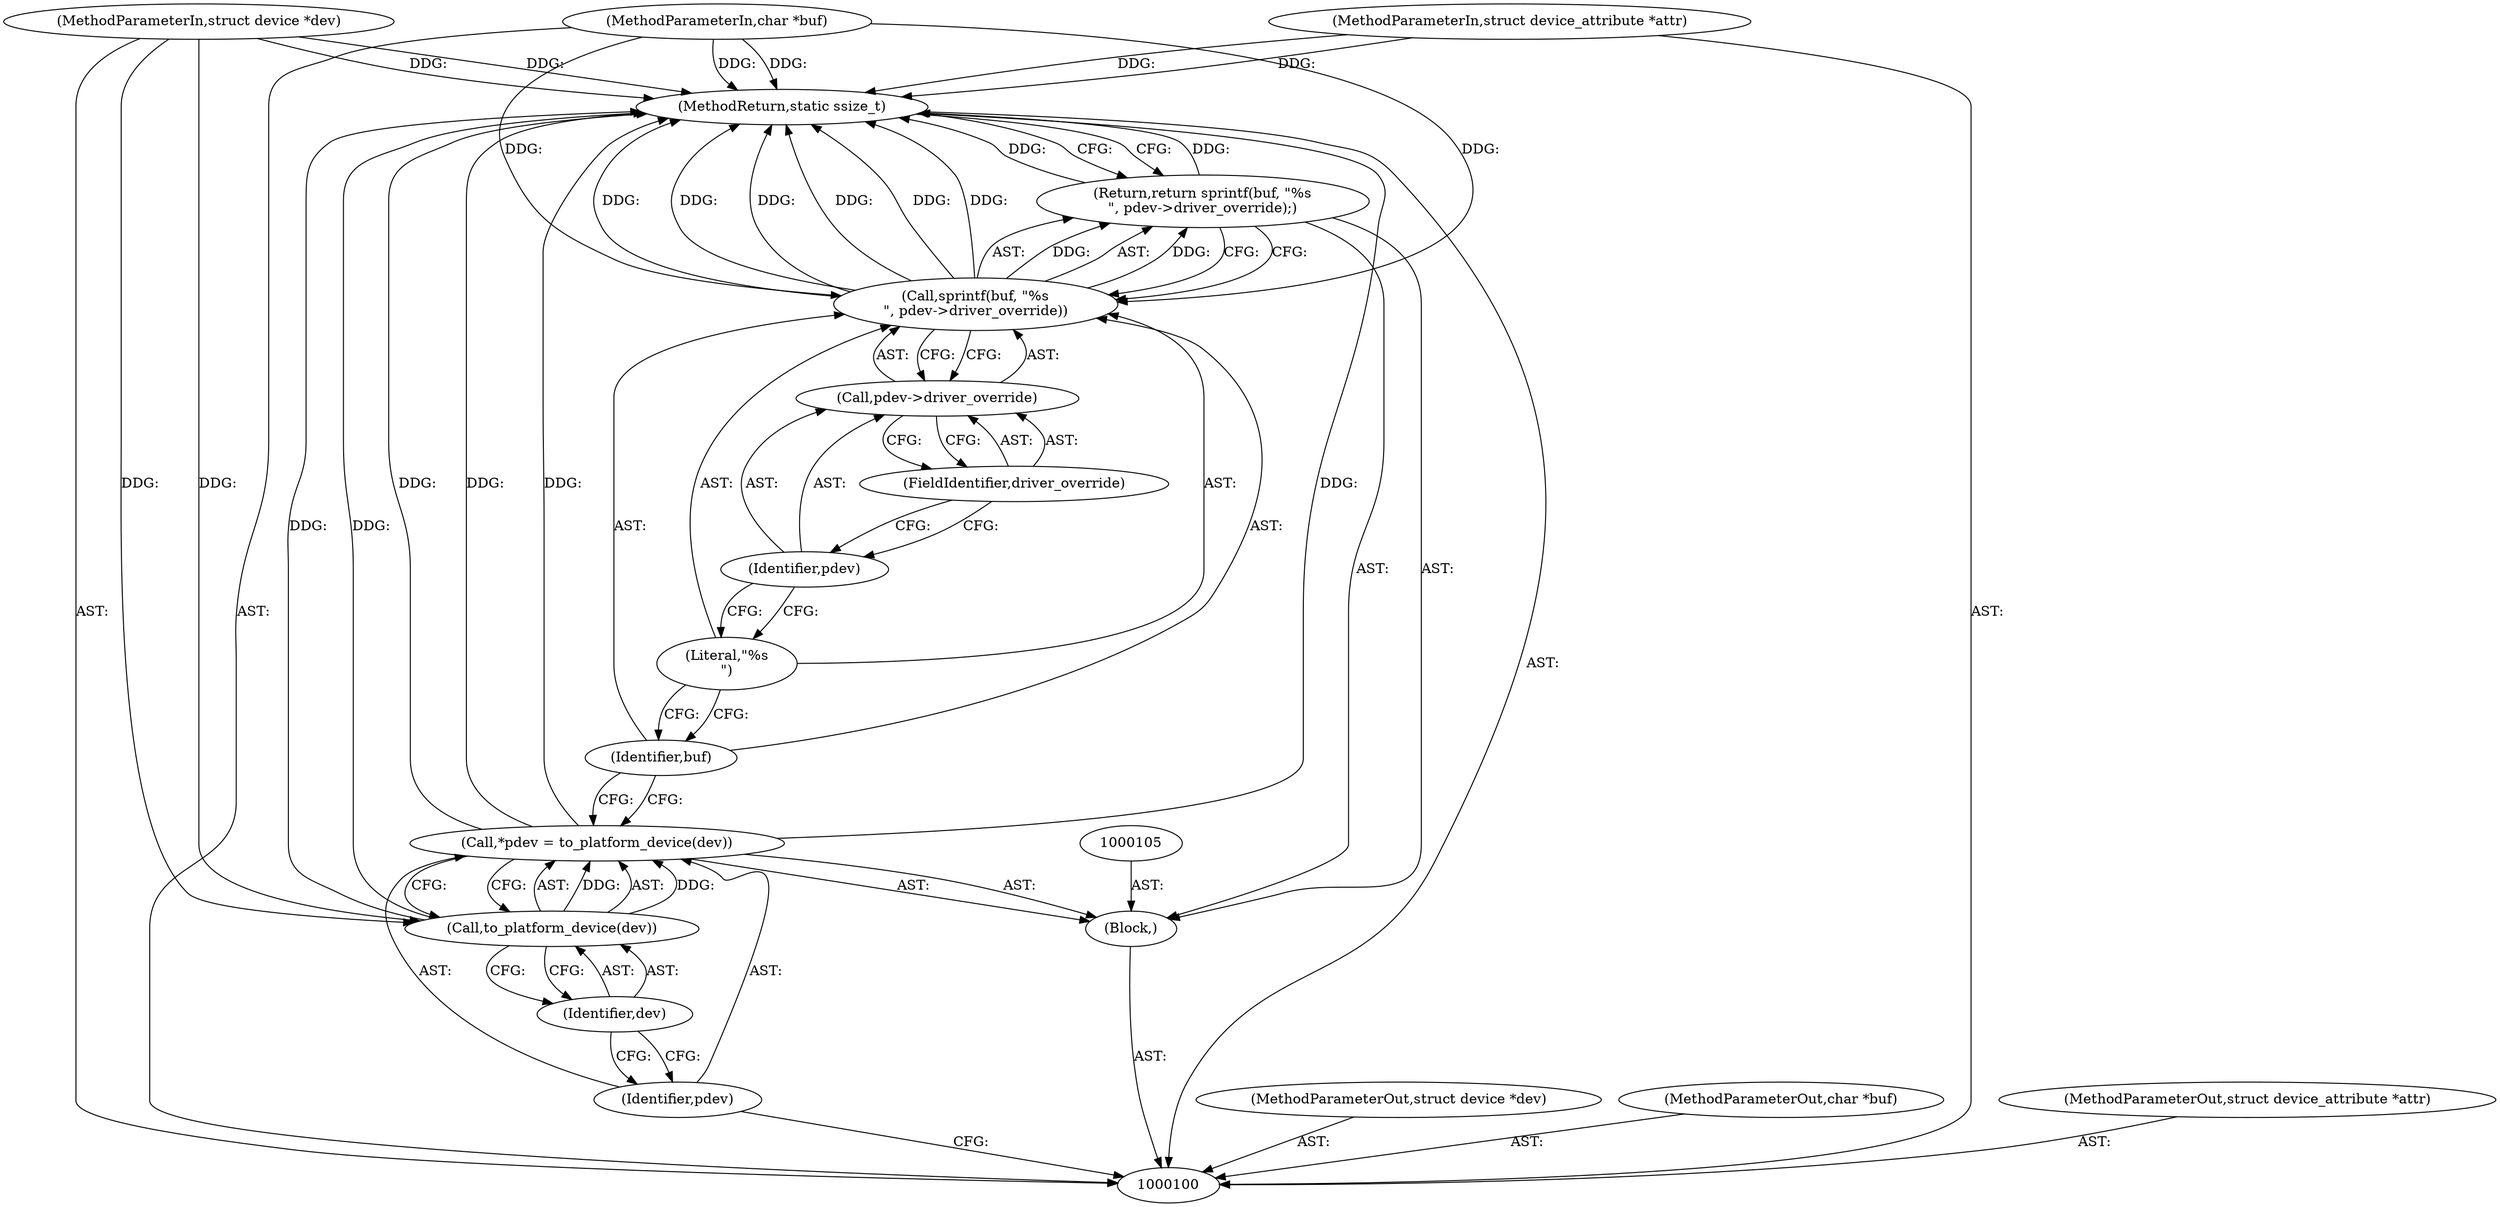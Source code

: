 digraph "1_linux_6265539776a0810b7ce6398c27866ddb9c6bd154" {
"1000117" [label="(MethodReturn,static ssize_t)"];
"1000101" [label="(MethodParameterIn,struct device *dev)"];
"1000145" [label="(MethodParameterOut,struct device *dev)"];
"1000103" [label="(MethodParameterIn,char *buf)"];
"1000147" [label="(MethodParameterOut,char *buf)"];
"1000102" [label="(MethodParameterIn,struct device_attribute *attr)"];
"1000146" [label="(MethodParameterOut,struct device_attribute *attr)"];
"1000104" [label="(Block,)"];
"1000106" [label="(Call,*pdev = to_platform_device(dev))"];
"1000107" [label="(Identifier,pdev)"];
"1000108" [label="(Call,to_platform_device(dev))"];
"1000109" [label="(Identifier,dev)"];
"1000110" [label="(Return,return sprintf(buf, \"%s\n\", pdev->driver_override);)"];
"1000112" [label="(Identifier,buf)"];
"1000113" [label="(Literal,\"%s\n\")"];
"1000114" [label="(Call,pdev->driver_override)"];
"1000115" [label="(Identifier,pdev)"];
"1000116" [label="(FieldIdentifier,driver_override)"];
"1000111" [label="(Call,sprintf(buf, \"%s\n\", pdev->driver_override))"];
"1000117" -> "1000100"  [label="AST: "];
"1000117" -> "1000110"  [label="CFG: "];
"1000110" -> "1000117"  [label="DDG: "];
"1000106" -> "1000117"  [label="DDG: "];
"1000106" -> "1000117"  [label="DDG: "];
"1000111" -> "1000117"  [label="DDG: "];
"1000111" -> "1000117"  [label="DDG: "];
"1000111" -> "1000117"  [label="DDG: "];
"1000103" -> "1000117"  [label="DDG: "];
"1000101" -> "1000117"  [label="DDG: "];
"1000102" -> "1000117"  [label="DDG: "];
"1000108" -> "1000117"  [label="DDG: "];
"1000101" -> "1000100"  [label="AST: "];
"1000101" -> "1000117"  [label="DDG: "];
"1000101" -> "1000108"  [label="DDG: "];
"1000145" -> "1000100"  [label="AST: "];
"1000103" -> "1000100"  [label="AST: "];
"1000103" -> "1000117"  [label="DDG: "];
"1000103" -> "1000111"  [label="DDG: "];
"1000147" -> "1000100"  [label="AST: "];
"1000102" -> "1000100"  [label="AST: "];
"1000102" -> "1000117"  [label="DDG: "];
"1000146" -> "1000100"  [label="AST: "];
"1000104" -> "1000100"  [label="AST: "];
"1000105" -> "1000104"  [label="AST: "];
"1000106" -> "1000104"  [label="AST: "];
"1000110" -> "1000104"  [label="AST: "];
"1000106" -> "1000104"  [label="AST: "];
"1000106" -> "1000108"  [label="CFG: "];
"1000107" -> "1000106"  [label="AST: "];
"1000108" -> "1000106"  [label="AST: "];
"1000112" -> "1000106"  [label="CFG: "];
"1000106" -> "1000117"  [label="DDG: "];
"1000106" -> "1000117"  [label="DDG: "];
"1000108" -> "1000106"  [label="DDG: "];
"1000107" -> "1000106"  [label="AST: "];
"1000107" -> "1000100"  [label="CFG: "];
"1000109" -> "1000107"  [label="CFG: "];
"1000108" -> "1000106"  [label="AST: "];
"1000108" -> "1000109"  [label="CFG: "];
"1000109" -> "1000108"  [label="AST: "];
"1000106" -> "1000108"  [label="CFG: "];
"1000108" -> "1000117"  [label="DDG: "];
"1000108" -> "1000106"  [label="DDG: "];
"1000101" -> "1000108"  [label="DDG: "];
"1000109" -> "1000108"  [label="AST: "];
"1000109" -> "1000107"  [label="CFG: "];
"1000108" -> "1000109"  [label="CFG: "];
"1000110" -> "1000104"  [label="AST: "];
"1000110" -> "1000111"  [label="CFG: "];
"1000111" -> "1000110"  [label="AST: "];
"1000117" -> "1000110"  [label="CFG: "];
"1000110" -> "1000117"  [label="DDG: "];
"1000111" -> "1000110"  [label="DDG: "];
"1000112" -> "1000111"  [label="AST: "];
"1000112" -> "1000106"  [label="CFG: "];
"1000113" -> "1000112"  [label="CFG: "];
"1000113" -> "1000111"  [label="AST: "];
"1000113" -> "1000112"  [label="CFG: "];
"1000115" -> "1000113"  [label="CFG: "];
"1000114" -> "1000111"  [label="AST: "];
"1000114" -> "1000116"  [label="CFG: "];
"1000115" -> "1000114"  [label="AST: "];
"1000116" -> "1000114"  [label="AST: "];
"1000111" -> "1000114"  [label="CFG: "];
"1000115" -> "1000114"  [label="AST: "];
"1000115" -> "1000113"  [label="CFG: "];
"1000116" -> "1000115"  [label="CFG: "];
"1000116" -> "1000114"  [label="AST: "];
"1000116" -> "1000115"  [label="CFG: "];
"1000114" -> "1000116"  [label="CFG: "];
"1000111" -> "1000110"  [label="AST: "];
"1000111" -> "1000114"  [label="CFG: "];
"1000112" -> "1000111"  [label="AST: "];
"1000113" -> "1000111"  [label="AST: "];
"1000114" -> "1000111"  [label="AST: "];
"1000110" -> "1000111"  [label="CFG: "];
"1000111" -> "1000117"  [label="DDG: "];
"1000111" -> "1000117"  [label="DDG: "];
"1000111" -> "1000117"  [label="DDG: "];
"1000111" -> "1000110"  [label="DDG: "];
"1000103" -> "1000111"  [label="DDG: "];
}
